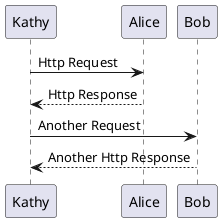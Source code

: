 @startuml
Kathy -> Alice: Http Request
Alice --> Kathy: Http Response
Kathy -> Bob: Another Request
Bob --> Kathy: Another Http Response
@enduml